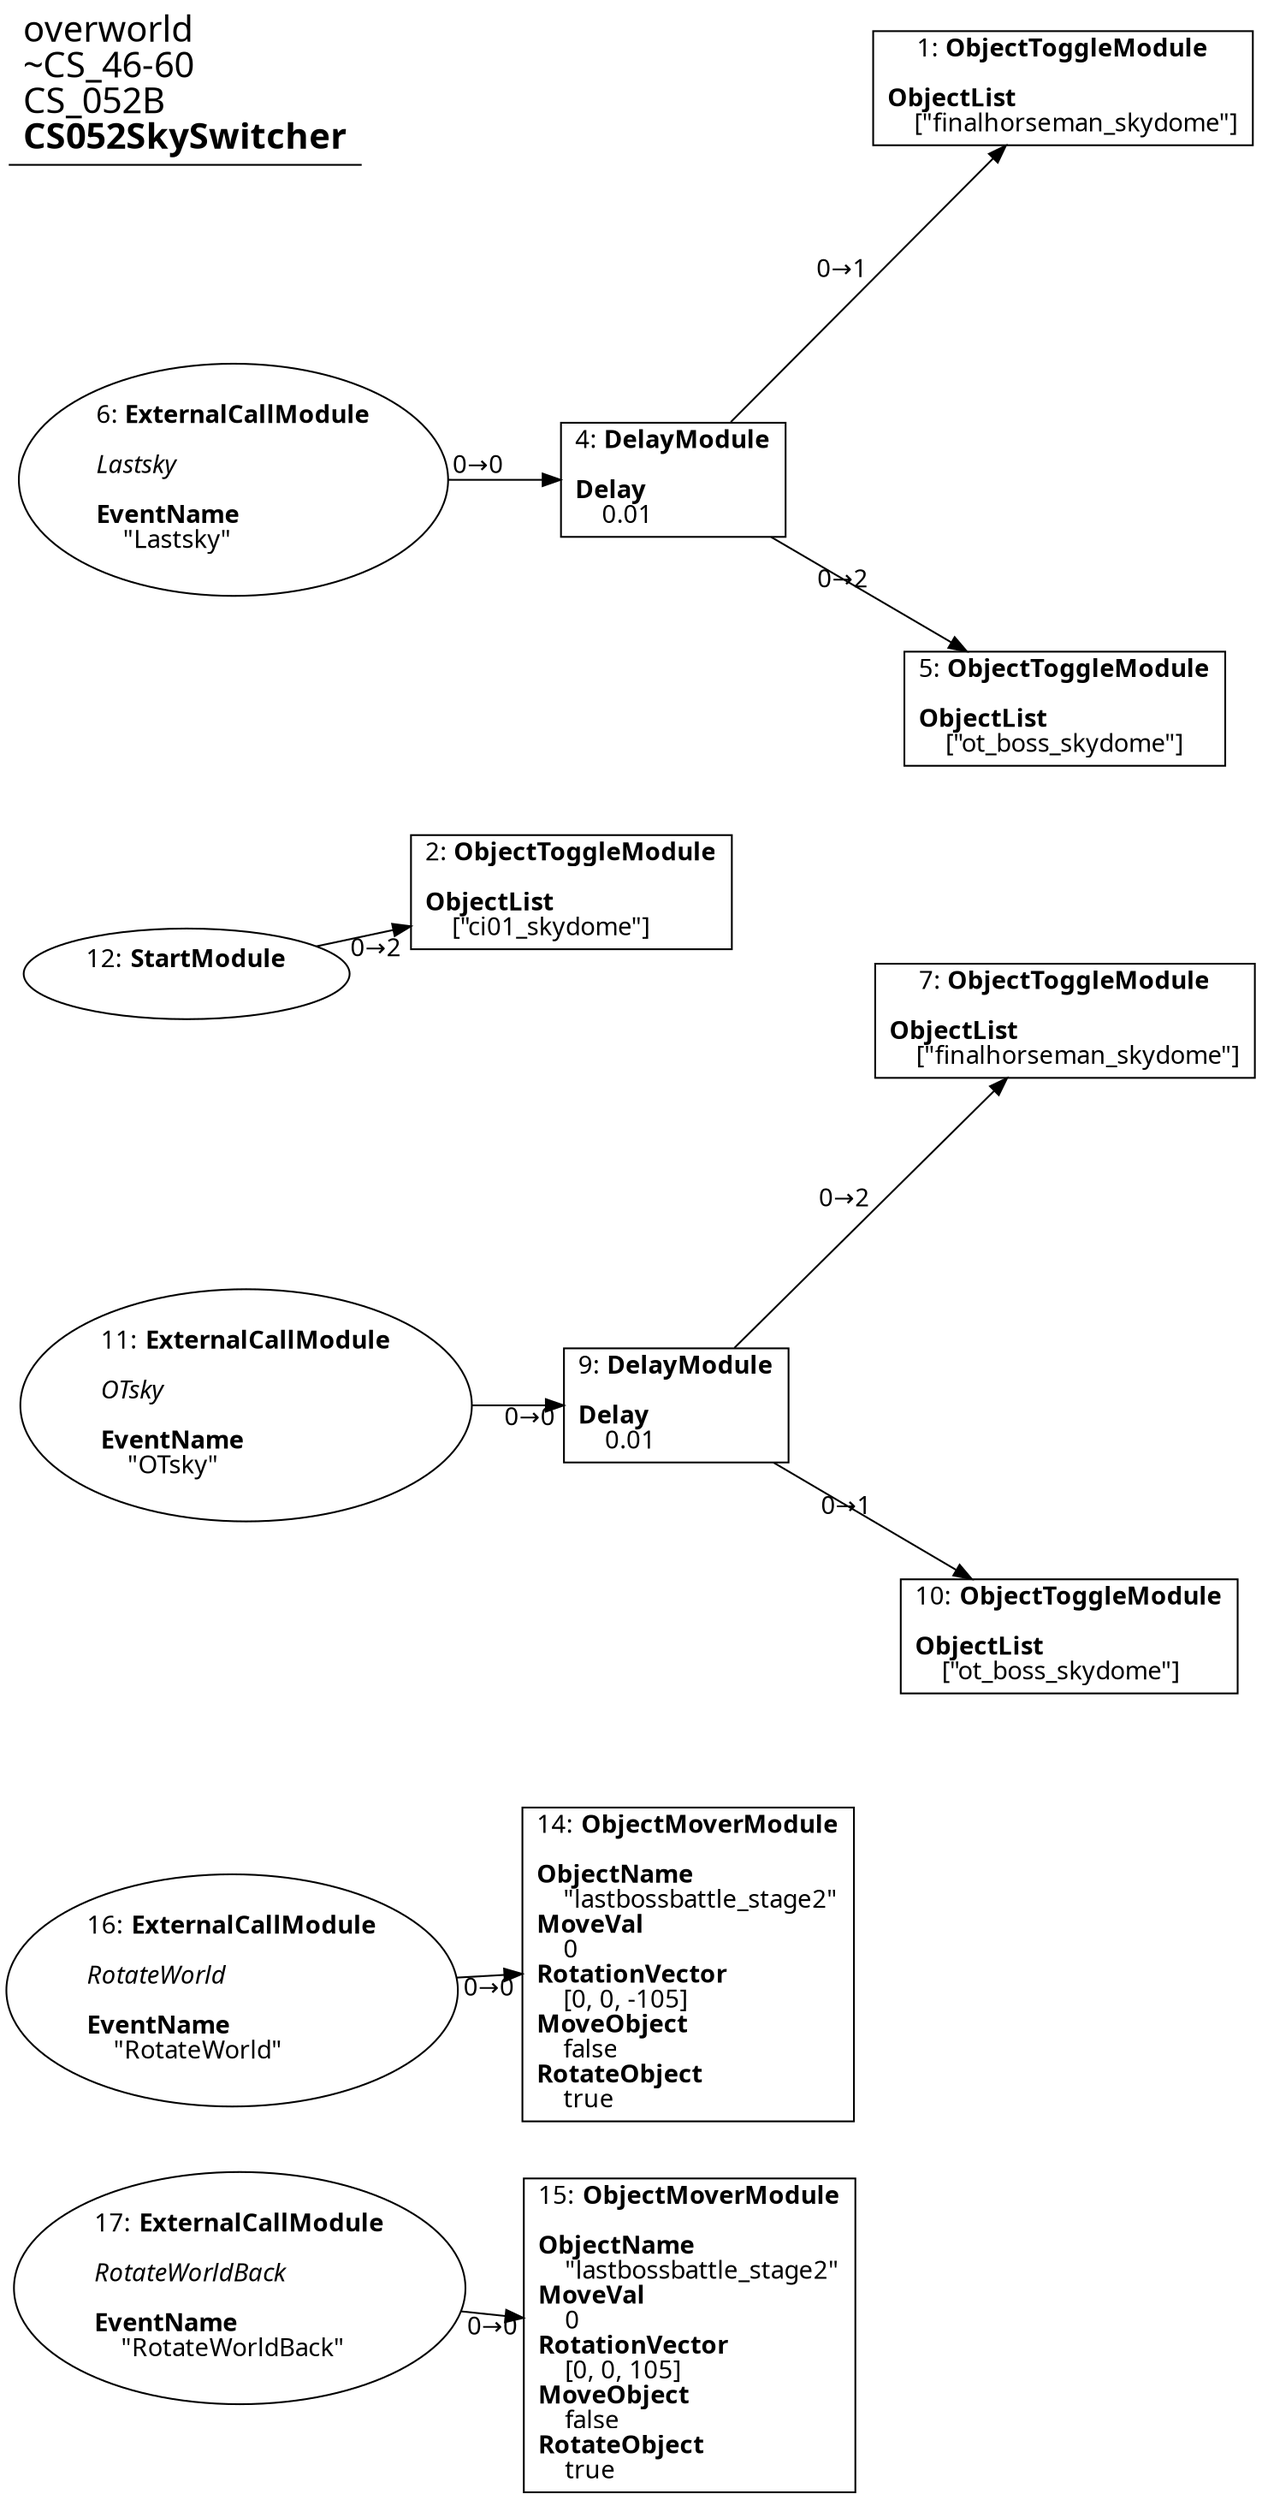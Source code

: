 digraph {
    layout = fdp;
    overlap = prism;
    sep = "+16";
    splines = spline;

    node [ shape = box ];

    graph [ fontname = "Segoe UI" ];
    node [ fontname = "Segoe UI" ];
    edge [ fontname = "Segoe UI" ];

    1 [ label = <1: <b>ObjectToggleModule</b><br/><br/><b>ObjectList</b><br align="left"/>    [&quot;finalhorseman_skydome&quot;]<br align="left"/>> ];
    1 [ pos = "0.123,-0.15900001!" ];

    2 [ label = <2: <b>ObjectToggleModule</b><br/><br/><b>ObjectList</b><br align="left"/>    [&quot;ci01_skydome&quot;]<br align="left"/>> ];
    2 [ pos = "-0.15200001,-0.609!" ];

    4 [ label = <4: <b>DelayModule</b><br/><br/><b>Delay</b><br align="left"/>    0.01<br align="left"/>> ];
    4 [ pos = "-0.095000006,-0.37800002!" ];
    4 -> 1 [ label = "0→1" ];
    4 -> 5 [ label = "0→2" ];

    5 [ label = <5: <b>ObjectToggleModule</b><br/><br/><b>ObjectList</b><br align="left"/>    [&quot;ot_boss_skydome&quot;]<br align="left"/>> ];
    5 [ pos = "0.124000005,-0.50600004!" ];

    6 [ label = <6: <b>ExternalCallModule</b><br/><br/><i>Lastsky<br align="left"/></i><br align="left"/><b>EventName</b><br align="left"/>    &quot;Lastsky&quot;<br align="left"/>> ];
    6 [ shape = oval ]
    6 [ pos = "-0.34100002,-0.37800002!" ];
    6 -> 4 [ label = "0→0" ];

    7 [ label = <7: <b>ObjectToggleModule</b><br/><br/><b>ObjectList</b><br align="left"/>    [&quot;finalhorseman_skydome&quot;]<br align="left"/>> ];
    7 [ pos = "0.124000005,-0.68100005!" ];

    9 [ label = <9: <b>DelayModule</b><br/><br/><b>Delay</b><br align="left"/>    0.01<br align="left"/>> ];
    9 [ pos = "-0.094000004,-0.90000004!" ];
    9 -> 7 [ label = "0→2" ];
    9 -> 10 [ label = "0→1" ];

    10 [ label = <10: <b>ObjectToggleModule</b><br/><br/><b>ObjectList</b><br align="left"/>    [&quot;ot_boss_skydome&quot;]<br align="left"/>> ];
    10 [ pos = "0.125,-1.028!" ];

    11 [ label = <11: <b>ExternalCallModule</b><br/><br/><i>OTsky<br align="left"/></i><br align="left"/><b>EventName</b><br align="left"/>    &quot;OTsky&quot;<br align="left"/>> ];
    11 [ shape = oval ]
    11 [ pos = "-0.33400002,-0.90000004!" ];
    11 -> 9 [ label = "0→0" ];

    12 [ label = <12: <b>StartModule</b><br/><br/>> ];
    12 [ shape = oval ]
    12 [ pos = "-0.367,-0.65500003!" ];
    12 -> 2 [ label = "0→2" ];

    14 [ label = <14: <b>ObjectMoverModule</b><br/><br/><b>ObjectName</b><br align="left"/>    &quot;lastbossbattle_stage2&quot;<br align="left"/><b>MoveVal</b><br align="left"/>    0<br align="left"/><b>RotationVector</b><br align="left"/>    [0, 0, -105]<br align="left"/><b>MoveObject</b><br align="left"/>    false<br align="left"/><b>RotateObject</b><br align="left"/>    true<br align="left"/>> ];
    14 [ pos = "-0.09,-1.2320001!" ];

    15 [ label = <15: <b>ObjectMoverModule</b><br/><br/><b>ObjectName</b><br align="left"/>    &quot;lastbossbattle_stage2&quot;<br align="left"/><b>MoveVal</b><br align="left"/>    0<br align="left"/><b>RotationVector</b><br align="left"/>    [0, 0, 105]<br align="left"/><b>MoveObject</b><br align="left"/>    false<br align="left"/><b>RotateObject</b><br align="left"/>    true<br align="left"/>> ];
    15 [ pos = "-0.09,-1.3840001!" ];

    16 [ label = <16: <b>ExternalCallModule</b><br/><br/><i>RotateWorld<br align="left"/></i><br align="left"/><b>EventName</b><br align="left"/>    &quot;RotateWorld&quot;<br align="left"/>> ];
    16 [ shape = oval ]
    16 [ pos = "-0.33900002,-1.2320001!" ];
    16 -> 14 [ label = "0→0" ];

    17 [ label = <17: <b>ExternalCallModule</b><br/><br/><i>RotateWorldBack<br align="left"/></i><br align="left"/><b>EventName</b><br align="left"/>    &quot;RotateWorldBack&quot;<br align="left"/>> ];
    17 [ shape = oval ]
    17 [ pos = "-0.333,-1.3840001!" ];
    17 -> 15 [ label = "0→0" ];

    title [ pos = "-0.36800003,-0.158!" ];
    title [ shape = underline ];
    title [ label = <<font point-size="20">overworld<br align="left"/>~CS_46-60<br align="left"/>CS_052B<br align="left"/><b>CS052SkySwitcher</b><br align="left"/></font>> ];
}
